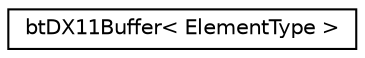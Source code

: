 digraph "Graphical Class Hierarchy"
{
  edge [fontname="Helvetica",fontsize="10",labelfontname="Helvetica",labelfontsize="10"];
  node [fontname="Helvetica",fontsize="10",shape=record];
  rankdir="LR";
  Node1 [label="btDX11Buffer\< ElementType \>",height=0.2,width=0.4,color="black", fillcolor="white", style="filled",URL="$classbt_d_x11_buffer.html"];
}
